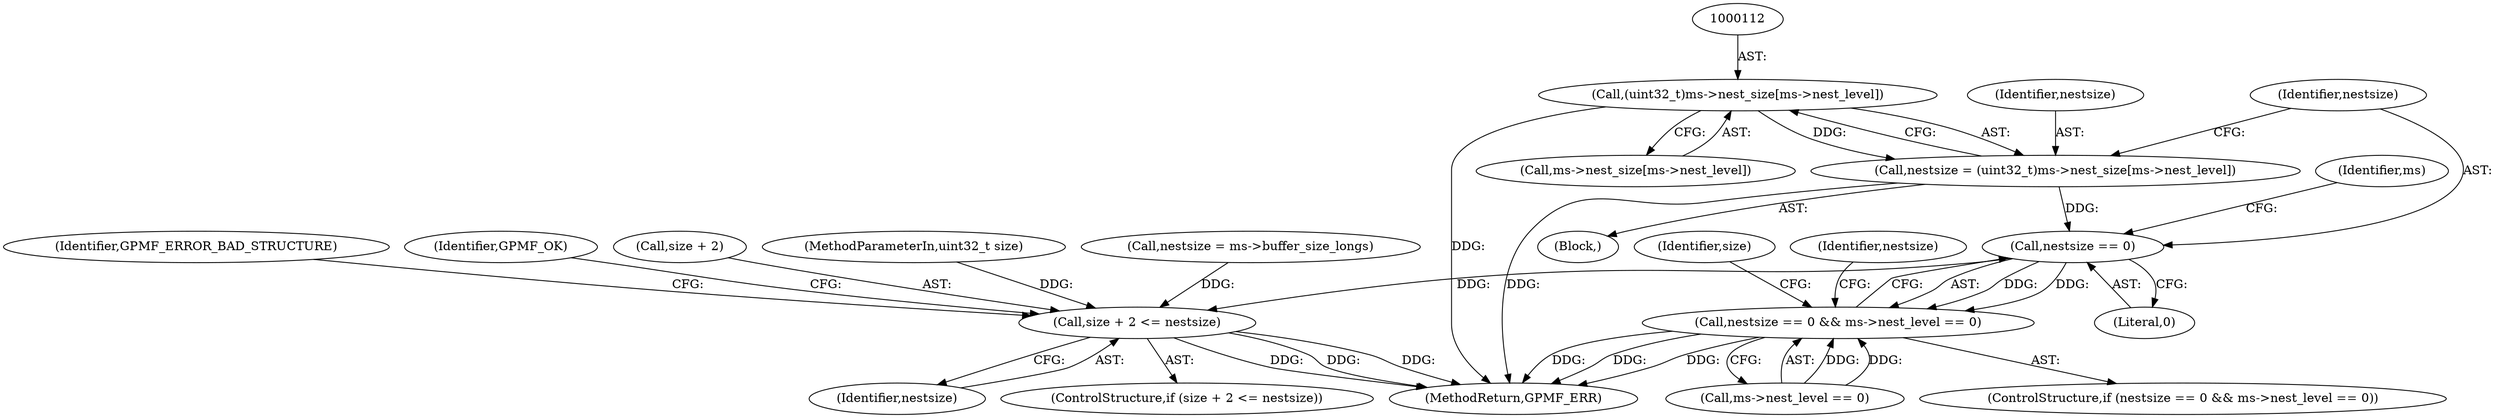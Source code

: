 digraph "0_gpmf-parser_341f12cd5b97ab419e53853ca00176457c9f1681@array" {
"1000111" [label="(Call,(uint32_t)ms->nest_size[ms->nest_level])"];
"1000109" [label="(Call,nestsize = (uint32_t)ms->nest_size[ms->nest_level])"];
"1000122" [label="(Call,nestsize == 0)"];
"1000121" [label="(Call,nestsize == 0 && ms->nest_level == 0)"];
"1000136" [label="(Call,size + 2 <= nestsize)"];
"1000123" [label="(Identifier,nestsize)"];
"1000127" [label="(Identifier,ms)"];
"1000107" [label="(Block,)"];
"1000136" [label="(Call,size + 2 <= nestsize)"];
"1000121" [label="(Call,nestsize == 0 && ms->nest_level == 0)"];
"1000144" [label="(Identifier,GPMF_ERROR_BAD_STRUCTURE)"];
"1000124" [label="(Literal,0)"];
"1000138" [label="(Identifier,size)"];
"1000125" [label="(Call,ms->nest_level == 0)"];
"1000109" [label="(Call,nestsize = (uint32_t)ms->nest_size[ms->nest_level])"];
"1000142" [label="(Identifier,GPMF_OK)"];
"1000113" [label="(Call,ms->nest_size[ms->nest_level])"];
"1000110" [label="(Identifier,nestsize)"];
"1000137" [label="(Call,size + 2)"];
"1000140" [label="(Identifier,nestsize)"];
"1000111" [label="(Call,(uint32_t)ms->nest_size[ms->nest_level])"];
"1000135" [label="(ControlStructure,if (size + 2 <= nestsize))"];
"1000120" [label="(ControlStructure,if (nestsize == 0 && ms->nest_level == 0))"];
"1000122" [label="(Call,nestsize == 0)"];
"1000145" [label="(MethodReturn,GPMF_ERR)"];
"1000103" [label="(MethodParameterIn,uint32_t size)"];
"1000130" [label="(Call,nestsize = ms->buffer_size_longs)"];
"1000131" [label="(Identifier,nestsize)"];
"1000111" -> "1000109"  [label="AST: "];
"1000111" -> "1000113"  [label="CFG: "];
"1000112" -> "1000111"  [label="AST: "];
"1000113" -> "1000111"  [label="AST: "];
"1000109" -> "1000111"  [label="CFG: "];
"1000111" -> "1000145"  [label="DDG: "];
"1000111" -> "1000109"  [label="DDG: "];
"1000109" -> "1000107"  [label="AST: "];
"1000110" -> "1000109"  [label="AST: "];
"1000123" -> "1000109"  [label="CFG: "];
"1000109" -> "1000145"  [label="DDG: "];
"1000109" -> "1000122"  [label="DDG: "];
"1000122" -> "1000121"  [label="AST: "];
"1000122" -> "1000124"  [label="CFG: "];
"1000123" -> "1000122"  [label="AST: "];
"1000124" -> "1000122"  [label="AST: "];
"1000127" -> "1000122"  [label="CFG: "];
"1000121" -> "1000122"  [label="CFG: "];
"1000122" -> "1000121"  [label="DDG: "];
"1000122" -> "1000121"  [label="DDG: "];
"1000122" -> "1000136"  [label="DDG: "];
"1000121" -> "1000120"  [label="AST: "];
"1000121" -> "1000125"  [label="CFG: "];
"1000125" -> "1000121"  [label="AST: "];
"1000131" -> "1000121"  [label="CFG: "];
"1000138" -> "1000121"  [label="CFG: "];
"1000121" -> "1000145"  [label="DDG: "];
"1000121" -> "1000145"  [label="DDG: "];
"1000121" -> "1000145"  [label="DDG: "];
"1000125" -> "1000121"  [label="DDG: "];
"1000125" -> "1000121"  [label="DDG: "];
"1000136" -> "1000135"  [label="AST: "];
"1000136" -> "1000140"  [label="CFG: "];
"1000137" -> "1000136"  [label="AST: "];
"1000140" -> "1000136"  [label="AST: "];
"1000142" -> "1000136"  [label="CFG: "];
"1000144" -> "1000136"  [label="CFG: "];
"1000136" -> "1000145"  [label="DDG: "];
"1000136" -> "1000145"  [label="DDG: "];
"1000136" -> "1000145"  [label="DDG: "];
"1000103" -> "1000136"  [label="DDG: "];
"1000130" -> "1000136"  [label="DDG: "];
}
